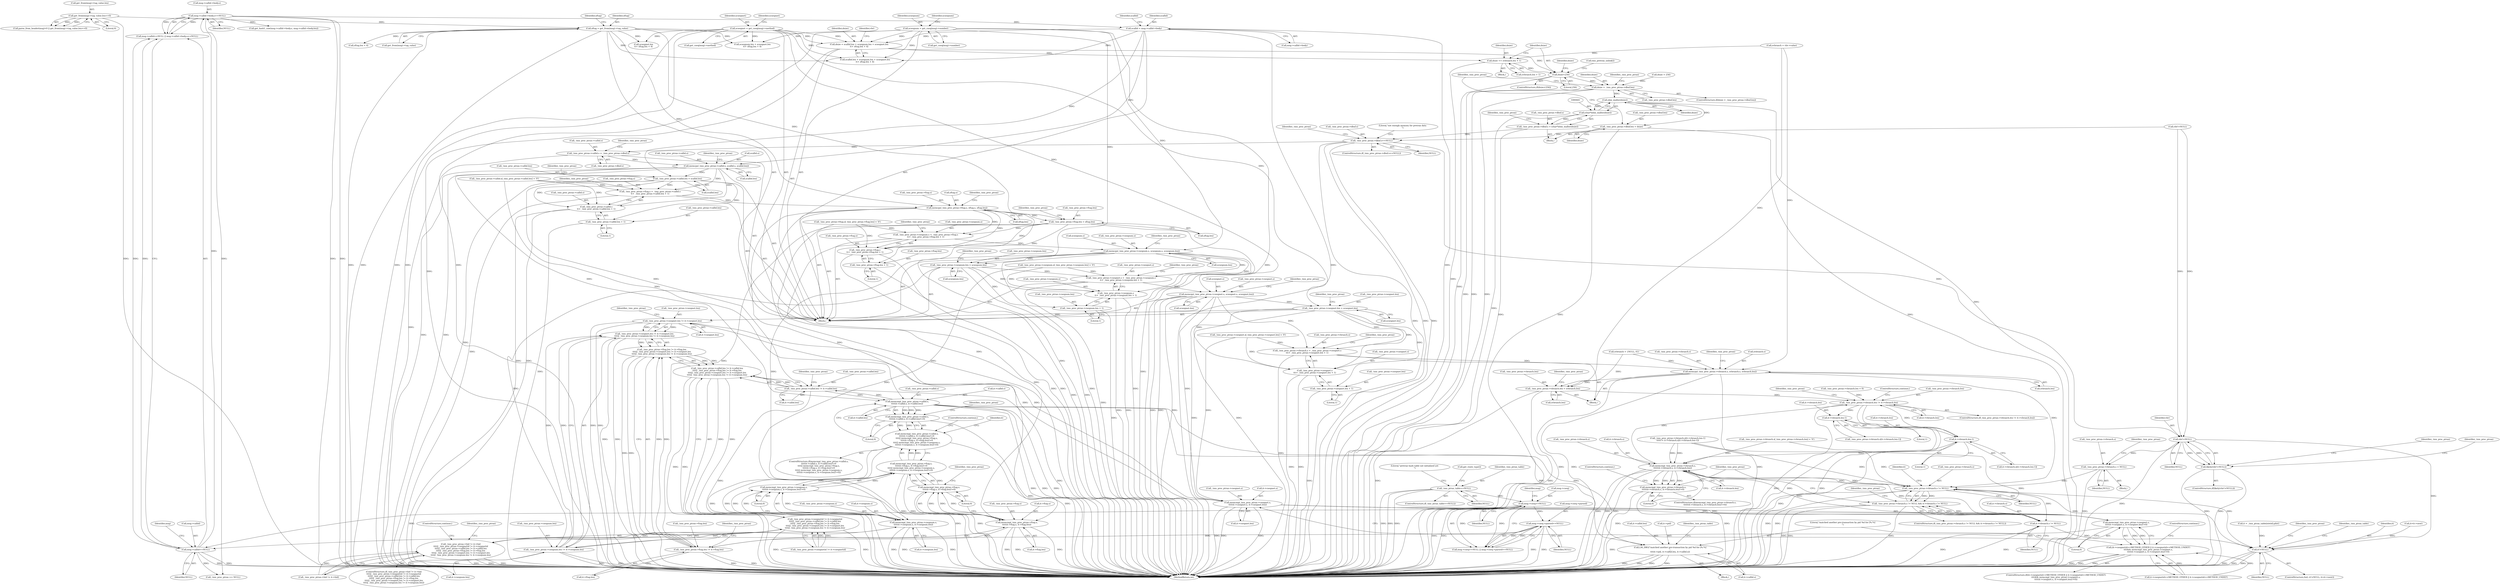 digraph "0_kamailio_e1d8008a09d9390ebaf698abe8909e10dfec4097@integer" {
"1000365" [label="(Call,dsize = scallid.len + scseqnum.len + scseqmet.len\n\t\t+ sftag.len + 4)"];
"1000271" [label="(Call,scallid = msg->callid->body)"];
"1000249" [label="(Call,msg->callid->body.s==NULL)"];
"1000244" [label="(Call,msg->callid==NULL)"];
"1000172" [label="(Call,msg->cseq==NULL)"];
"1000118" [label="(Call,_tmx_ptran_table==NULL)"];
"1000177" [label="(Call,msg->cseq->parsed==NULL)"];
"1000290" [label="(Call,scseqnum = get_cseq(msg)->number)"];
"1000281" [label="(Call,scseqmet = get_cseq(msg)->method)"];
"1000299" [label="(Call,sftag = get_from(msg)->tag_value)"];
"1000228" [label="(Call,get_from(msg)->tag_value.len==0)"];
"1000398" [label="(Call,dsize += svbranch.len + 1)"];
"1000406" [label="(Call,dsize<256)"];
"1000414" [label="(Call,dsize > _tmx_proc_ptran->dbuf.len)"];
"1000442" [label="(Call,shm_malloc(dsize))"];
"1000440" [label="(Call,(char*)shm_malloc(dsize))"];
"1000434" [label="(Call,_tmx_proc_ptran->dbuf.s = (char*)shm_malloc(dsize))"];
"1000445" [label="(Call,_tmx_proc_ptran->dbuf.s==NULL)"];
"1000478" [label="(Call,_tmx_proc_ptran->callid.s = _tmx_proc_ptran->dbuf.s)"];
"1000489" [label="(Call,memcpy(_tmx_proc_ptran->callid.s, scallid.s, scallid.len))"];
"1000501" [label="(Call,_tmx_proc_ptran->callid.len = scallid.len)"];
"1000523" [label="(Call,_tmx_proc_ptran->ftag.s = _tmx_proc_ptran->callid.s\n\t\t+ _tmx_proc_ptran->callid.len + 1)"];
"1000542" [label="(Call,memcpy(_tmx_proc_ptran->ftag.s, sftag.s, sftag.len))"];
"1000554" [label="(Call,_tmx_proc_ptran->ftag.len = sftag.len)"];
"1000576" [label="(Call,_tmx_proc_ptran->cseqnum.s = _tmx_proc_ptran->ftag.s\n\t\t+ _tmx_proc_ptran->ftag.len + 1)"];
"1000595" [label="(Call,memcpy(_tmx_proc_ptran->cseqnum.s, scseqnum.s, scseqnum.len))"];
"1000607" [label="(Call,_tmx_proc_ptran->cseqnum.len = scseqnum.len)"];
"1000629" [label="(Call,_tmx_proc_ptran->cseqmet.s = _tmx_proc_ptran->cseqnum.s\n\t\t+ _tmx_proc_ptran->cseqnum.len + 1)"];
"1000648" [label="(Call,memcpy(_tmx_proc_ptran->cseqmet.s, scseqmet.s, scseqmet.len))"];
"1000660" [label="(Call,_tmx_proc_ptran->cseqmet.len = scseqmet.len)"];
"1000688" [label="(Call,_tmx_proc_ptran->vbranch.s = _tmx_proc_ptran->cseqmet.s\n\t\t\t+ _tmx_proc_ptran->cseqmet.len + 1)"];
"1000707" [label="(Call,memcpy(_tmx_proc_ptran->vbranch.s, svbranch.s, svbranch.len))"];
"1000719" [label="(Call,_tmx_proc_ptran->vbranch.len = svbranch.len)"];
"1000866" [label="(Call,_tmx_proc_ptran->vbranch.len != it->vbranch.len)"];
"1000886" [label="(Call,it->vbranch.len-1)"];
"1000899" [label="(Call,it->vbranch.len-1)"];
"1000909" [label="(Call,memcmp(_tmx_proc_ptran->vbranch.s,\n\t\t\t\t\t\tit->vbranch.s, it->vbranch.len))"];
"1000850" [label="(Call,_tmx_proc_ptran->vbranch.s != NULL)"];
"1000774" [label="(Call,it!=NULL)"];
"1000849" [label="(Call,_tmx_proc_ptran->vbranch.s != NULL && it->vbranch.s != NULL)"];
"1000857" [label="(Call,it->vbranch.s != NULL)"];
"1000908" [label="(Call,memcmp(_tmx_proc_ptran->vbranch.s,\n\t\t\t\t\t\tit->vbranch.s, it->vbranch.len)!=0)"];
"1000694" [label="(Call,_tmx_proc_ptran->cseqmet.s\n\t\t\t+ _tmx_proc_ptran->cseqmet.len + 1)"];
"1000700" [label="(Call,_tmx_proc_ptran->cseqmet.len + 1)"];
"1000825" [label="(Call,_tmx_proc_ptran->cseqmet.len != it->cseqmet.len)"];
"1000824" [label="(Call,_tmx_proc_ptran->cseqmet.len != it->cseqmet.len\n\t\t\t\t|| _tmx_proc_ptran->cseqnum.len != it->cseqnum.len)"];
"1000812" [label="(Call,_tmx_proc_ptran->ftag.len != it->ftag.len\n\t\t\t\t|| _tmx_proc_ptran->cseqmet.len != it->cseqmet.len\n\t\t\t\t|| _tmx_proc_ptran->cseqnum.len != it->cseqnum.len)"];
"1000800" [label="(Call,_tmx_proc_ptran->callid.len != it->callid.len\n\t\t\t\t|| _tmx_proc_ptran->ftag.len != it->ftag.len\n\t\t\t\t|| _tmx_proc_ptran->cseqmet.len != it->cseqmet.len\n\t\t\t\t|| _tmx_proc_ptran->cseqnum.len != it->cseqnum.len)"];
"1000792" [label="(Call,_tmx_proc_ptran->cseqmetid != it->cseqmetid\n\t\t\t\t|| _tmx_proc_ptran->callid.len != it->callid.len\n\t\t\t\t|| _tmx_proc_ptran->ftag.len != it->ftag.len\n\t\t\t\t|| _tmx_proc_ptran->cseqmet.len != it->cseqmet.len\n\t\t\t\t|| _tmx_proc_ptran->cseqnum.len != it->cseqnum.len)"];
"1000784" [label="(Call,_tmx_proc_ptran->hid != it->hid\n\t\t\t\t|| _tmx_proc_ptran->cseqmetid != it->cseqmetid\n\t\t\t\t|| _tmx_proc_ptran->callid.len != it->callid.len\n\t\t\t\t|| _tmx_proc_ptran->ftag.len != it->ftag.len\n\t\t\t\t|| _tmx_proc_ptran->cseqmet.len != it->cseqmet.len\n\t\t\t\t|| _tmx_proc_ptran->cseqnum.len != it->cseqnum.len)"];
"1000999" [label="(Call,memcmp(_tmx_proc_ptran->cseqmet.s,\n\t\t\t\t\tit->cseqmet.s, it->cseqmet.len))"];
"1000998" [label="(Call,memcmp(_tmx_proc_ptran->cseqmet.s,\n\t\t\t\t\tit->cseqmet.s, it->cseqmet.len)!=0)"];
"1000986" [label="(Call,(it->cseqmetid==METHOD_OTHER || it->cseqmetid==METHOD_UNDEF)\n\t\t\t\t&& memcmp(_tmx_proc_ptran->cseqmet.s,\n\t\t\t\t\tit->cseqmet.s, it->cseqmet.len)!=0)"];
"1000635" [label="(Call,_tmx_proc_ptran->cseqnum.s\n\t\t+ _tmx_proc_ptran->cseqnum.len + 1)"];
"1000641" [label="(Call,_tmx_proc_ptran->cseqnum.len + 1)"];
"1000836" [label="(Call,_tmx_proc_ptran->cseqnum.len != it->cseqnum.len)"];
"1000967" [label="(Call,memcmp(_tmx_proc_ptran->cseqnum.s,\n\t\t\t\t\tit->cseqnum.s, it->cseqnum.len))"];
"1000966" [label="(Call,memcmp(_tmx_proc_ptran->cseqnum.s,\n\t\t\t\t\tit->cseqnum.s, it->cseqnum.len)!=0)"];
"1000947" [label="(Call,memcmp(_tmx_proc_ptran->ftag.s,\n\t\t\t\t\tit->ftag.s, it->ftag.len)!=0\n\t\t\t\t|| memcmp(_tmx_proc_ptran->cseqnum.s,\n\t\t\t\t\tit->cseqnum.s, it->cseqnum.len)!=0)"];
"1000928" [label="(Call,memcmp(_tmx_proc_ptran->callid.s,\n\t\t\t\t\tit->callid.s, it->callid.len)!=0\n\t\t\t\t|| memcmp(_tmx_proc_ptran->ftag.s,\n\t\t\t\t\tit->ftag.s, it->ftag.len)!=0\n\t\t\t\t|| memcmp(_tmx_proc_ptran->cseqnum.s,\n\t\t\t\t\tit->cseqnum.s, it->cseqnum.len)!=0)"];
"1000582" [label="(Call,_tmx_proc_ptran->ftag.s\n\t\t+ _tmx_proc_ptran->ftag.len + 1)"];
"1000588" [label="(Call,_tmx_proc_ptran->ftag.len + 1)"];
"1000813" [label="(Call,_tmx_proc_ptran->ftag.len != it->ftag.len)"];
"1000949" [label="(Call,memcmp(_tmx_proc_ptran->ftag.s,\n\t\t\t\t\tit->ftag.s, it->ftag.len))"];
"1000948" [label="(Call,memcmp(_tmx_proc_ptran->ftag.s,\n\t\t\t\t\tit->ftag.s, it->ftag.len)!=0)"];
"1000529" [label="(Call,_tmx_proc_ptran->callid.s\n\t\t+ _tmx_proc_ptran->callid.len + 1)"];
"1000535" [label="(Call,_tmx_proc_ptran->callid.len + 1)"];
"1000801" [label="(Call,_tmx_proc_ptran->callid.len != it->callid.len)"];
"1000930" [label="(Call,memcmp(_tmx_proc_ptran->callid.s,\n\t\t\t\t\tit->callid.s, it->callid.len))"];
"1000929" [label="(Call,memcmp(_tmx_proc_ptran->callid.s,\n\t\t\t\t\tit->callid.s, it->callid.len)!=0)"];
"1001017" [label="(Call,LM_DBG(\"matched another pre-transaction by pid %d for [%.*s]\n\",\n\t\t\t\tit->pid, it->callid.len, it->callid.s))"];
"1000684" [label="(Call,vbr!=NULL)"];
"1000683" [label="(Call,likely(vbr!=NULL))"];
"1000743" [label="(Call,_tmx_proc_ptran->vbranch.s = NULL)"];
"1000458" [label="(Call,_tmx_proc_ptran->dbuf.len = dsize)"];
"1000443" [label="(Identifier,dsize)"];
"1001022" [label="(Call,it->callid.len)"];
"1000941" [label="(Call,it->callid.len)"];
"1000812" [label="(Call,_tmx_proc_ptran->ftag.len != it->ftag.len\n\t\t\t\t|| _tmx_proc_ptran->cseqmet.len != it->cseqmet.len\n\t\t\t\t|| _tmx_proc_ptran->cseqnum.len != it->cseqnum.len)"];
"1000744" [label="(Call,_tmx_proc_ptran->vbranch.s)"];
"1000880" [label="(Call,_tmx_proc_ptran->vbranch.s[it->vbranch.len-1])"];
"1001019" [label="(Call,it->pid)"];
"1000947" [label="(Call,memcmp(_tmx_proc_ptran->ftag.s,\n\t\t\t\t\tit->ftag.s, it->ftag.len)!=0\n\t\t\t\t|| memcmp(_tmx_proc_ptran->cseqnum.s,\n\t\t\t\t\tit->cseqnum.s, it->cseqnum.len)!=0)"];
"1000489" [label="(Call,memcpy(_tmx_proc_ptran->callid.s, scallid.s, scallid.len))"];
"1000123" [label="(Literal,\"pretran hash table not initialized yet\n\")"];
"1000636" [label="(Call,_tmx_proc_ptran->cseqnum.s)"];
"1000280" [label="(Identifier,scallid)"];
"1001050" [label="(MethodReturn,int)"];
"1000807" [label="(Call,it->callid.len)"];
"1000273" [label="(Call,msg->callid->body)"];
"1000577" [label="(Call,_tmx_proc_ptran->cseqnum.s)"];
"1000657" [label="(Call,scseqmet.len)"];
"1000909" [label="(Call,memcmp(_tmx_proc_ptran->vbranch.s,\n\t\t\t\t\t\tit->vbranch.s, it->vbranch.len))"];
"1000310" [label="(Call,get_hash1_raw(msg->callid->body.s, msg->callid->body.len))"];
"1000742" [label="(Block,)"];
"1000253" [label="(Identifier,msg)"];
"1000601" [label="(Call,scseqnum.s)"];
"1000849" [label="(Call,_tmx_proc_ptran->vbranch.s != NULL && it->vbranch.s != NULL)"];
"1000616" [label="(Call,_tmx_proc_ptran->cseqnum.s[_tmx_proc_ptran->cseqnum.len] = '\0')"];
"1000946" [label="(Literal,0)"];
"1000235" [label="(Literal,0)"];
"1000245" [label="(Call,msg->callid)"];
"1000490" [label="(Call,_tmx_proc_ptran->callid.s)"];
"1000582" [label="(Call,_tmx_proc_ptran->ftag.s\n\t\t+ _tmx_proc_ptran->ftag.len + 1)"];
"1000872" [label="(Call,it->vbranch.len)"];
"1000375" [label="(Call,scseqmet.len\n\t\t+ sftag.len + 4)"];
"1000867" [label="(Call,_tmx_proc_ptran->vbranch.len)"];
"1000708" [label="(Call,_tmx_proc_ptran->vbranch.s)"];
"1000773" [label="(ControlStructure,for(; it!=NULL; it=it->next))"];
"1000647" [label="(Literal,1)"];
"1000785" [label="(Call,_tmx_proc_ptran->hid != it->hid)"];
"1000793" [label="(Call,_tmx_proc_ptran->cseqmetid != it->cseqmetid)"];
"1000985" [label="(ControlStructure,if((it->cseqmetid==METHOD_OTHER || it->cseqmetid==METHOD_UNDEF)\n\t\t\t\t&& memcmp(_tmx_proc_ptran->cseqmet.s,\n\t\t\t\t\tit->cseqmet.s, it->cseqmet.len)!=0))"];
"1000434" [label="(Call,_tmx_proc_ptran->dbuf.s = (char*)shm_malloc(dsize))"];
"1000244" [label="(Call,msg->callid==NULL)"];
"1000687" [label="(Block,)"];
"1000180" [label="(Identifier,msg)"];
"1000307" [label="(Identifier,sftag)"];
"1000654" [label="(Call,scseqmet.s)"];
"1000407" [label="(Identifier,dsize)"];
"1000999" [label="(Call,memcmp(_tmx_proc_ptran->cseqmet.s,\n\t\t\t\t\tit->cseqmet.s, it->cseqmet.len))"];
"1000998" [label="(Call,memcmp(_tmx_proc_ptran->cseqmet.s,\n\t\t\t\t\tit->cseqmet.s, it->cseqmet.len)!=0)"];
"1000816" [label="(Identifier,_tmx_proc_ptran)"];
"1000701" [label="(Call,_tmx_proc_ptran->cseqmet.len)"];
"1000435" [label="(Call,_tmx_proc_ptran->dbuf.s)"];
"1000743" [label="(Call,_tmx_proc_ptran->vbranch.s = NULL)"];
"1000390" [label="(Call,svbranch = vbr->value)"];
"1000883" [label="(Identifier,_tmx_proc_ptran)"];
"1000291" [label="(Identifier,scseqnum)"];
"1000504" [label="(Identifier,_tmx_proc_ptran)"];
"1000966" [label="(Call,memcmp(_tmx_proc_ptran->cseqnum.s,\n\t\t\t\t\tit->cseqnum.s, it->cseqnum.len)!=0)"];
"1000545" [label="(Identifier,_tmx_proc_ptran)"];
"1000171" [label="(Call,msg->cseq==NULL || msg->cseq->parsed==NULL)"];
"1000172" [label="(Call,msg->cseq==NULL)"];
"1000366" [label="(Identifier,dsize)"];
"1000673" [label="(Identifier,_tmx_proc_ptran)"];
"1000415" [label="(Identifier,dsize)"];
"1000722" [label="(Identifier,_tmx_proc_ptran)"];
"1000576" [label="(Call,_tmx_proc_ptran->cseqnum.s = _tmx_proc_ptran->ftag.s\n\t\t+ _tmx_proc_ptran->ftag.len + 1)"];
"1000869" [label="(Identifier,_tmx_proc_ptran)"];
"1001016" [label="(ControlStructure,continue;)"];
"1000949" [label="(Call,memcmp(_tmx_proc_ptran->ftag.s,\n\t\t\t\t\tit->ftag.s, it->ftag.len))"];
"1000685" [label="(Identifier,vbr)"];
"1000750" [label="(Call,_tmx_proc_ptran->vbranch.len = 0)"];
"1000837" [label="(Call,_tmx_proc_ptran->cseqnum.len)"];
"1000440" [label="(Call,(char*)shm_malloc(dsize))"];
"1000802" [label="(Call,_tmx_proc_ptran->callid.len)"];
"1000936" [label="(Call,it->callid.s)"];
"1000118" [label="(Call,_tmx_ptran_table==NULL)"];
"1000223" [label="(Call,parse_from_header(msg)<0 || get_from(msg)->tag_value.len==0)"];
"1000800" [label="(Call,_tmx_proc_ptran->callid.len != it->callid.len\n\t\t\t\t|| _tmx_proc_ptran->ftag.len != it->ftag.len\n\t\t\t\t|| _tmx_proc_ptran->cseqmet.len != it->cseqmet.len\n\t\t\t\t|| _tmx_proc_ptran->cseqnum.len != it->cseqnum.len)"];
"1000281" [label="(Call,scseqmet = get_cseq(msg)->method)"];
"1000178" [label="(Call,msg->cseq->parsed)"];
"1000819" [label="(Call,it->ftag.len)"];
"1000271" [label="(Call,scallid = msg->callid->body)"];
"1000968" [label="(Call,_tmx_proc_ptran->cseqnum.s)"];
"1000598" [label="(Identifier,_tmx_proc_ptran)"];
"1000272" [label="(Identifier,scallid)"];
"1000371" [label="(Call,scseqnum.len + scseqmet.len\n\t\t+ sftag.len + 4)"];
"1000229" [label="(Call,get_from(msg)->tag_value.len)"];
"1000114" [label="(Call,svbranch = {NULL, 0})"];
"1000824" [label="(Call,_tmx_proc_ptran->cseqmet.len != it->cseqmet.len\n\t\t\t\t|| _tmx_proc_ptran->cseqnum.len != it->cseqnum.len)"];
"1000120" [label="(Identifier,NULL)"];
"1000458" [label="(Call,_tmx_proc_ptran->dbuf.len = dsize)"];
"1000117" [label="(ControlStructure,if(_tmx_ptran_table==NULL))"];
"1000774" [label="(Call,it!=NULL)"];
"1000682" [label="(ControlStructure,if(likely(vbr!=NULL)))"];
"1000386" [label="(Call,vbr!=NULL)"];
"1000857" [label="(Call,it->vbranch.s != NULL)"];
"1000925" [label="(Literal,0)"];
"1000814" [label="(Call,_tmx_proc_ptran->ftag.len)"];
"1000732" [label="(Identifier,_tmx_proc_ptran)"];
"1000501" [label="(Call,_tmx_proc_ptran->callid.len = scallid.len)"];
"1000563" [label="(Call,_tmx_proc_ptran->ftag.s[_tmx_proc_ptran->ftag.len] = '\0')"];
"1000510" [label="(Call,_tmx_proc_ptran->callid.s[_tmx_proc_ptran->callid.len] = '\0')"];
"1000960" [label="(Call,it->ftag.len)"];
"1000984" [label="(ControlStructure,continue;)"];
"1000300" [label="(Identifier,sftag)"];
"1000445" [label="(Call,_tmx_proc_ptran->dbuf.s==NULL)"];
"1000669" [label="(Call,_tmx_proc_ptran->cseqmet.s[_tmx_proc_ptran->cseqmet.len] = '\0')"];
"1000530" [label="(Call,_tmx_proc_ptran->callid.s)"];
"1000613" [label="(Call,scseqnum.len)"];
"1000642" [label="(Call,_tmx_proc_ptran->cseqnum.len)"];
"1000764" [label="(Call,it = _tmx_ptran_table[slotid].plist)"];
"1000920" [label="(Call,it->vbranch.len)"];
"1000543" [label="(Call,_tmx_proc_ptran->ftag.s)"];
"1000983" [label="(Literal,0)"];
"1000408" [label="(Literal,256)"];
"1000248" [label="(Identifier,NULL)"];
"1000228" [label="(Call,get_from(msg)->tag_value.len==0)"];
"1000421" [label="(Block,)"];
"1000524" [label="(Call,_tmx_proc_ptran->ftag.s)"];
"1000451" [label="(Identifier,NULL)"];
"1000826" [label="(Call,_tmx_proc_ptran->cseqmet.len)"];
"1000792" [label="(Call,_tmx_proc_ptran->cseqmetid != it->cseqmetid\n\t\t\t\t|| _tmx_proc_ptran->callid.len != it->callid.len\n\t\t\t\t|| _tmx_proc_ptran->ftag.len != it->ftag.len\n\t\t\t\t|| _tmx_proc_ptran->cseqmet.len != it->cseqmet.len\n\t\t\t\t|| _tmx_proc_ptran->cseqnum.len != it->cseqnum.len)"];
"1000459" [label="(Call,_tmx_proc_ptran->dbuf.len)"];
"1000467" [label="(Identifier,_tmx_proc_ptran)"];
"1000410" [label="(Identifier,dsize)"];
"1000298" [label="(Identifier,scseqnum)"];
"1000695" [label="(Call,_tmx_proc_ptran->cseqmet.s)"];
"1000749" [label="(Identifier,NULL)"];
"1000694" [label="(Call,_tmx_proc_ptran->cseqmet.s\n\t\t\t+ _tmx_proc_ptran->cseqmet.len + 1)"];
"1000907" [label="(ControlStructure,if(memcmp(_tmx_proc_ptran->vbranch.s,\n\t\t\t\t\t\tit->vbranch.s, it->vbranch.len)!=0))"];
"1000927" [label="(ControlStructure,if(memcmp(_tmx_proc_ptran->callid.s,\n\t\t\t\t\tit->callid.s, it->callid.len)!=0\n\t\t\t\t|| memcmp(_tmx_proc_ptran->ftag.s,\n\t\t\t\t\tit->ftag.s, it->ftag.len)!=0\n\t\t\t\t|| memcmp(_tmx_proc_ptran->cseqnum.s,\n\t\t\t\t\tit->cseqnum.s, it->cseqnum.len)!=0))"];
"1000548" [label="(Call,sftag.s)"];
"1000831" [label="(Call,it->cseqmet.len)"];
"1001036" [label="(Identifier,_tmx_ptran_table)"];
"1000933" [label="(Identifier,_tmx_proc_ptran)"];
"1000177" [label="(Call,msg->cseq->parsed==NULL)"];
"1001018" [label="(Literal,\"matched another pre-transaction by pid %d for [%.*s]\n\")"];
"1000847" [label="(ControlStructure,continue;)"];
"1000334" [label="(Call,_tmx_proc_ptran == NULL)"];
"1000176" [label="(Identifier,NULL)"];
"1000728" [label="(Call,_tmx_proc_ptran->vbranch.s[_tmx_proc_ptran->vbranch.len] = '\0')"];
"1000661" [label="(Call,_tmx_proc_ptran->cseqmet.len)"];
"1000926" [label="(ControlStructure,continue;)"];
"1000595" [label="(Call,memcpy(_tmx_proc_ptran->cseqnum.s, scseqnum.s, scseqnum.len))"];
"1000484" [label="(Call,_tmx_proc_ptran->dbuf.s)"];
"1000461" [label="(Identifier,_tmx_proc_ptran)"];
"1000863" [label="(Identifier,NULL)"];
"1000129" [label="(Call,get_route_type())"];
"1001000" [label="(Call,_tmx_proc_ptran->cseqmet.s)"];
"1000387" [label="(Identifier,vbr)"];
"1000442" [label="(Call,shm_malloc(dsize))"];
"1000416" [label="(Call,_tmx_proc_ptran->dbuf.len)"];
"1000858" [label="(Call,it->vbranch.s)"];
"1000412" [label="(Call,tmx_pretran_unlink())"];
"1000877" [label="(ControlStructure,continue;)"];
"1000425" [label="(Identifier,_tmx_proc_ptran)"];
"1000801" [label="(Call,_tmx_proc_ptran->callid.len != it->callid.len)"];
"1000787" [label="(Identifier,_tmx_proc_ptran)"];
"1000119" [label="(Identifier,_tmx_ptran_table)"];
"1000866" [label="(Call,_tmx_proc_ptran->vbranch.len != it->vbranch.len)"];
"1000825" [label="(Call,_tmx_proc_ptran->cseqmet.len != it->cseqmet.len)"];
"1001045" [label="(Identifier,_tmx_ptran_table)"];
"1000479" [label="(Call,_tmx_proc_ptran->callid.s)"];
"1000502" [label="(Call,_tmx_proc_ptran->callid.len)"];
"1000948" [label="(Call,memcmp(_tmx_proc_ptran->ftag.s,\n\t\t\t\t\tit->ftag.s, it->ftag.len)!=0)"];
"1000725" [label="(Call,svbranch.len)"];
"1001017" [label="(Call,LM_DBG(\"matched another pre-transaction by pid %d for [%.*s]\n\",\n\t\t\t\tit->pid, it->callid.len, it->callid.s))"];
"1000389" [label="(Block,)"];
"1000560" [label="(Call,sftag.len)"];
"1000688" [label="(Call,_tmx_proc_ptran->vbranch.s = _tmx_proc_ptran->cseqmet.s\n\t\t\t+ _tmx_proc_ptran->cseqmet.len + 1)"];
"1000928" [label="(Call,memcmp(_tmx_proc_ptran->callid.s,\n\t\t\t\t\tit->callid.s, it->callid.len)!=0\n\t\t\t\t|| memcmp(_tmx_proc_ptran->ftag.s,\n\t\t\t\t\tit->ftag.s, it->ftag.len)!=0\n\t\t\t\t|| memcmp(_tmx_proc_ptran->cseqnum.s,\n\t\t\t\t\tit->cseqnum.s, it->cseqnum.len)!=0)"];
"1000379" [label="(Call,sftag.len + 4)"];
"1000290" [label="(Call,scseqnum = get_cseq(msg)->number)"];
"1000583" [label="(Call,_tmx_proc_ptran->ftag.s)"];
"1000514" [label="(Identifier,_tmx_proc_ptran)"];
"1000405" [label="(ControlStructure,if(dsize<256))"];
"1000541" [label="(Literal,1)"];
"1000683" [label="(Call,likely(vbr!=NULL))"];
"1000691" [label="(Identifier,_tmx_proc_ptran)"];
"1000666" [label="(Call,scseqmet.len)"];
"1000498" [label="(Call,scallid.len)"];
"1000905" [label="(Literal,1)"];
"1000444" [label="(ControlStructure,if(_tmx_proc_ptran->dbuf.s==NULL))"];
"1000713" [label="(Call,svbranch.s)"];
"1000719" [label="(Call,_tmx_proc_ptran->vbranch.len = svbranch.len)"];
"1000973" [label="(Call,it->cseqnum.s)"];
"1000860" [label="(Identifier,it)"];
"1000720" [label="(Call,_tmx_proc_ptran->vbranch.len)"];
"1000886" [label="(Call,it->vbranch.len-1)"];
"1000856" [label="(Identifier,NULL)"];
"1000879" [label="(Call,_tmx_proc_ptran->vbranch.s[it->vbranch.len-1]\n\t\t\t\t\t!= it->vbranch.s[it->vbranch.len-1])"];
"1000689" [label="(Call,_tmx_proc_ptran->vbranch.s)"];
"1000950" [label="(Call,_tmx_proc_ptran->ftag.s)"];
"1000104" [label="(Block,)"];
"1000257" [label="(Identifier,NULL)"];
"1000607" [label="(Call,_tmx_proc_ptran->cseqnum.len = scseqnum.len)"];
"1000409" [label="(Call,dsize = 256)"];
"1000557" [label="(Identifier,_tmx_proc_ptran)"];
"1000892" [label="(Literal,1)"];
"1000839" [label="(Identifier,_tmx_proc_ptran)"];
"1000648" [label="(Call,memcpy(_tmx_proc_ptran->cseqmet.s, scseqmet.s, scseqmet.len))"];
"1000649" [label="(Call,_tmx_proc_ptran->cseqmet.s)"];
"1000399" [label="(Identifier,dsize)"];
"1000716" [label="(Call,svbranch.len)"];
"1000630" [label="(Call,_tmx_proc_ptran->cseqmet.s)"];
"1001015" [label="(Literal,0)"];
"1000990" [label="(Identifier,it)"];
"1000173" [label="(Call,msg->cseq)"];
"1000446" [label="(Call,_tmx_proc_ptran->dbuf.s)"];
"1000283" [label="(Call,get_cseq(msg)->method)"];
"1000910" [label="(Call,_tmx_proc_ptran->vbranch.s)"];
"1000987" [label="(Call,it->cseqmetid==METHOD_OTHER || it->cseqmetid==METHOD_UNDEF)"];
"1000301" [label="(Call,get_from(msg)->tag_value)"];
"1000635" [label="(Call,_tmx_proc_ptran->cseqnum.s\n\t\t+ _tmx_proc_ptran->cseqnum.len + 1)"];
"1000183" [label="(Identifier,NULL)"];
"1000706" [label="(Literal,1)"];
"1000365" [label="(Call,dsize = scallid.len + scseqnum.len + scseqmet.len\n\t\t+ sftag.len + 4)"];
"1000406" [label="(Call,dsize<256)"];
"1000620" [label="(Identifier,_tmx_proc_ptran)"];
"1000775" [label="(Identifier,it)"];
"1000986" [label="(Call,(it->cseqmetid==METHOD_OTHER || it->cseqmetid==METHOD_UNDEF)\n\t\t\t\t&& memcmp(_tmx_proc_ptran->cseqmet.s,\n\t\t\t\t\tit->cseqmet.s, it->cseqmet.len)!=0)"];
"1001005" [label="(Call,it->cseqmet.s)"];
"1000850" [label="(Call,_tmx_proc_ptran->vbranch.s != NULL)"];
"1000915" [label="(Call,it->vbranch.s)"];
"1000529" [label="(Call,_tmx_proc_ptran->callid.s\n\t\t+ _tmx_proc_ptran->callid.len + 1)"];
"1000400" [label="(Call,svbranch.len + 1)"];
"1000783" [label="(ControlStructure,if(_tmx_proc_ptran->hid != it->hid\n\t\t\t\t|| _tmx_proc_ptran->cseqmetid != it->cseqmetid\n\t\t\t\t|| _tmx_proc_ptran->callid.len != it->callid.len\n\t\t\t\t|| _tmx_proc_ptran->ftag.len != it->ftag.len\n\t\t\t\t|| _tmx_proc_ptran->cseqmet.len != it->cseqmet.len\n\t\t\t\t|| _tmx_proc_ptran->cseqnum.len != it->cseqnum.len))"];
"1000414" [label="(Call,dsize > _tmx_proc_ptran->dbuf.len)"];
"1000492" [label="(Identifier,_tmx_proc_ptran)"];
"1000249" [label="(Call,msg->callid->body.s==NULL)"];
"1000464" [label="(Identifier,dsize)"];
"1000893" [label="(Call,it->vbranch.s[it->vbranch.len-1])"];
"1000542" [label="(Call,memcpy(_tmx_proc_ptran->ftag.s, sftag.s, sftag.len))"];
"1000523" [label="(Call,_tmx_proc_ptran->ftag.s = _tmx_proc_ptran->callid.s\n\t\t+ _tmx_proc_ptran->callid.len + 1)"];
"1000594" [label="(Literal,1)"];
"1000777" [label="(Call,it=it->next)"];
"1000535" [label="(Call,_tmx_proc_ptran->callid.len + 1)"];
"1000782" [label="(Block,)"];
"1000299" [label="(Call,sftag = get_from(msg)->tag_value)"];
"1000282" [label="(Identifier,scseqmet)"];
"1000413" [label="(ControlStructure,if(dsize > _tmx_proc_ptran->dbuf.len))"];
"1000908" [label="(Call,memcmp(_tmx_proc_ptran->vbranch.s,\n\t\t\t\t\t\tit->vbranch.s, it->vbranch.len)!=0)"];
"1000495" [label="(Call,scallid.s)"];
"1000842" [label="(Call,it->cseqnum.len)"];
"1000865" [label="(ControlStructure,if(_tmx_proc_ptran->vbranch.len != it->vbranch.len))"];
"1000952" [label="(Identifier,_tmx_proc_ptran)"];
"1000663" [label="(Identifier,_tmx_proc_ptran)"];
"1000651" [label="(Identifier,_tmx_proc_ptran)"];
"1000629" [label="(Call,_tmx_proc_ptran->cseqmet.s = _tmx_proc_ptran->cseqnum.s\n\t\t+ _tmx_proc_ptran->cseqnum.len + 1)"];
"1000955" [label="(Call,it->ftag.s)"];
"1000978" [label="(Call,it->cseqnum.len)"];
"1000813" [label="(Call,_tmx_proc_ptran->ftag.len != it->ftag.len)"];
"1000608" [label="(Call,_tmx_proc_ptran->cseqnum.len)"];
"1000454" [label="(Literal,\"not enough memory for pretran data\n\")"];
"1000551" [label="(Call,sftag.len)"];
"1000641" [label="(Call,_tmx_proc_ptran->cseqnum.len + 1)"];
"1000828" [label="(Identifier,_tmx_proc_ptran)"];
"1000965" [label="(Literal,0)"];
"1000536" [label="(Call,_tmx_proc_ptran->callid.len)"];
"1000887" [label="(Call,it->vbranch.len)"];
"1001027" [label="(Call,it->callid.s)"];
"1000367" [label="(Call,scallid.len + scseqnum.len + scseqmet.len\n\t\t+ sftag.len + 4)"];
"1000930" [label="(Call,memcmp(_tmx_proc_ptran->callid.s,\n\t\t\t\t\tit->callid.s, it->callid.len))"];
"1000596" [label="(Call,_tmx_proc_ptran->cseqnum.s)"];
"1000851" [label="(Call,_tmx_proc_ptran->vbranch.s)"];
"1000289" [label="(Identifier,scseqmet)"];
"1000567" [label="(Identifier,_tmx_proc_ptran)"];
"1000589" [label="(Call,_tmx_proc_ptran->ftag.len)"];
"1000970" [label="(Identifier,_tmx_proc_ptran)"];
"1000243" [label="(Call,msg->callid==NULL || msg->callid->body.s==NULL)"];
"1000836" [label="(Call,_tmx_proc_ptran->cseqnum.len != it->cseqnum.len)"];
"1000853" [label="(Identifier,_tmx_proc_ptran)"];
"1000448" [label="(Identifier,_tmx_proc_ptran)"];
"1000700" [label="(Call,_tmx_proc_ptran->cseqmet.len + 1)"];
"1000784" [label="(Call,_tmx_proc_ptran->hid != it->hid\n\t\t\t\t|| _tmx_proc_ptran->cseqmetid != it->cseqmetid\n\t\t\t\t|| _tmx_proc_ptran->callid.len != it->callid.len\n\t\t\t\t|| _tmx_proc_ptran->ftag.len != it->ftag.len\n\t\t\t\t|| _tmx_proc_ptran->cseqmet.len != it->cseqmet.len\n\t\t\t\t|| _tmx_proc_ptran->cseqnum.len != it->cseqnum.len)"];
"1000588" [label="(Call,_tmx_proc_ptran->ftag.len + 1)"];
"1000967" [label="(Call,memcmp(_tmx_proc_ptran->cseqnum.s,\n\t\t\t\t\tit->cseqnum.s, it->cseqnum.len))"];
"1000776" [label="(Identifier,NULL)"];
"1000899" [label="(Call,it->vbranch.len-1)"];
"1000610" [label="(Identifier,_tmx_proc_ptran)"];
"1000707" [label="(Call,memcpy(_tmx_proc_ptran->vbranch.s, svbranch.s, svbranch.len))"];
"1001010" [label="(Call,it->cseqmet.len)"];
"1000746" [label="(Identifier,_tmx_proc_ptran)"];
"1000292" [label="(Call,get_cseq(msg)->number)"];
"1000710" [label="(Identifier,_tmx_proc_ptran)"];
"1000478" [label="(Call,_tmx_proc_ptran->callid.s = _tmx_proc_ptran->dbuf.s)"];
"1000931" [label="(Call,_tmx_proc_ptran->callid.s)"];
"1000507" [label="(Call,scallid.len)"];
"1000900" [label="(Call,it->vbranch.len)"];
"1000848" [label="(ControlStructure,if(_tmx_proc_ptran->vbranch.s != NULL && it->vbranch.s != NULL))"];
"1000686" [label="(Identifier,NULL)"];
"1000398" [label="(Call,dsize += svbranch.len + 1)"];
"1000250" [label="(Call,msg->callid->body.s)"];
"1000753" [label="(Identifier,_tmx_proc_ptran)"];
"1000604" [label="(Call,scseqnum.len)"];
"1000555" [label="(Call,_tmx_proc_ptran->ftag.len)"];
"1000929" [label="(Call,memcmp(_tmx_proc_ptran->callid.s,\n\t\t\t\t\tit->callid.s, it->callid.len)!=0)"];
"1000660" [label="(Call,_tmx_proc_ptran->cseqmet.len = scseqmet.len)"];
"1000684" [label="(Call,vbr!=NULL)"];
"1000554" [label="(Call,_tmx_proc_ptran->ftag.len = sftag.len)"];
"1000365" -> "1000104"  [label="AST: "];
"1000365" -> "1000367"  [label="CFG: "];
"1000366" -> "1000365"  [label="AST: "];
"1000367" -> "1000365"  [label="AST: "];
"1000387" -> "1000365"  [label="CFG: "];
"1000365" -> "1001050"  [label="DDG: "];
"1000271" -> "1000365"  [label="DDG: "];
"1000290" -> "1000365"  [label="DDG: "];
"1000281" -> "1000365"  [label="DDG: "];
"1000299" -> "1000365"  [label="DDG: "];
"1000365" -> "1000398"  [label="DDG: "];
"1000365" -> "1000406"  [label="DDG: "];
"1000271" -> "1000104"  [label="AST: "];
"1000271" -> "1000273"  [label="CFG: "];
"1000272" -> "1000271"  [label="AST: "];
"1000273" -> "1000271"  [label="AST: "];
"1000280" -> "1000271"  [label="CFG: "];
"1000271" -> "1001050"  [label="DDG: "];
"1000271" -> "1001050"  [label="DDG: "];
"1000249" -> "1000271"  [label="DDG: "];
"1000271" -> "1000367"  [label="DDG: "];
"1000271" -> "1000489"  [label="DDG: "];
"1000271" -> "1000501"  [label="DDG: "];
"1000249" -> "1000243"  [label="AST: "];
"1000249" -> "1000257"  [label="CFG: "];
"1000250" -> "1000249"  [label="AST: "];
"1000257" -> "1000249"  [label="AST: "];
"1000243" -> "1000249"  [label="CFG: "];
"1000249" -> "1001050"  [label="DDG: "];
"1000249" -> "1001050"  [label="DDG: "];
"1000249" -> "1000243"  [label="DDG: "];
"1000249" -> "1000243"  [label="DDG: "];
"1000244" -> "1000249"  [label="DDG: "];
"1000249" -> "1000310"  [label="DDG: "];
"1000249" -> "1000334"  [label="DDG: "];
"1000244" -> "1000243"  [label="AST: "];
"1000244" -> "1000248"  [label="CFG: "];
"1000245" -> "1000244"  [label="AST: "];
"1000248" -> "1000244"  [label="AST: "];
"1000253" -> "1000244"  [label="CFG: "];
"1000243" -> "1000244"  [label="CFG: "];
"1000244" -> "1001050"  [label="DDG: "];
"1000244" -> "1001050"  [label="DDG: "];
"1000244" -> "1000243"  [label="DDG: "];
"1000244" -> "1000243"  [label="DDG: "];
"1000172" -> "1000244"  [label="DDG: "];
"1000177" -> "1000244"  [label="DDG: "];
"1000244" -> "1000334"  [label="DDG: "];
"1000172" -> "1000171"  [label="AST: "];
"1000172" -> "1000176"  [label="CFG: "];
"1000173" -> "1000172"  [label="AST: "];
"1000176" -> "1000172"  [label="AST: "];
"1000180" -> "1000172"  [label="CFG: "];
"1000171" -> "1000172"  [label="CFG: "];
"1000172" -> "1001050"  [label="DDG: "];
"1000172" -> "1001050"  [label="DDG: "];
"1000172" -> "1000171"  [label="DDG: "];
"1000172" -> "1000171"  [label="DDG: "];
"1000118" -> "1000172"  [label="DDG: "];
"1000172" -> "1000177"  [label="DDG: "];
"1000118" -> "1000117"  [label="AST: "];
"1000118" -> "1000120"  [label="CFG: "];
"1000119" -> "1000118"  [label="AST: "];
"1000120" -> "1000118"  [label="AST: "];
"1000123" -> "1000118"  [label="CFG: "];
"1000129" -> "1000118"  [label="CFG: "];
"1000118" -> "1001050"  [label="DDG: "];
"1000118" -> "1001050"  [label="DDG: "];
"1000118" -> "1001050"  [label="DDG: "];
"1000177" -> "1000171"  [label="AST: "];
"1000177" -> "1000183"  [label="CFG: "];
"1000178" -> "1000177"  [label="AST: "];
"1000183" -> "1000177"  [label="AST: "];
"1000171" -> "1000177"  [label="CFG: "];
"1000177" -> "1001050"  [label="DDG: "];
"1000177" -> "1001050"  [label="DDG: "];
"1000177" -> "1000171"  [label="DDG: "];
"1000177" -> "1000171"  [label="DDG: "];
"1000290" -> "1000104"  [label="AST: "];
"1000290" -> "1000292"  [label="CFG: "];
"1000291" -> "1000290"  [label="AST: "];
"1000292" -> "1000290"  [label="AST: "];
"1000298" -> "1000290"  [label="CFG: "];
"1000290" -> "1001050"  [label="DDG: "];
"1000290" -> "1001050"  [label="DDG: "];
"1000290" -> "1000367"  [label="DDG: "];
"1000290" -> "1000371"  [label="DDG: "];
"1000290" -> "1000595"  [label="DDG: "];
"1000290" -> "1000607"  [label="DDG: "];
"1000281" -> "1000104"  [label="AST: "];
"1000281" -> "1000283"  [label="CFG: "];
"1000282" -> "1000281"  [label="AST: "];
"1000283" -> "1000281"  [label="AST: "];
"1000289" -> "1000281"  [label="CFG: "];
"1000281" -> "1001050"  [label="DDG: "];
"1000281" -> "1001050"  [label="DDG: "];
"1000281" -> "1000367"  [label="DDG: "];
"1000281" -> "1000371"  [label="DDG: "];
"1000281" -> "1000375"  [label="DDG: "];
"1000281" -> "1000648"  [label="DDG: "];
"1000281" -> "1000660"  [label="DDG: "];
"1000299" -> "1000104"  [label="AST: "];
"1000299" -> "1000301"  [label="CFG: "];
"1000300" -> "1000299"  [label="AST: "];
"1000301" -> "1000299"  [label="AST: "];
"1000307" -> "1000299"  [label="CFG: "];
"1000299" -> "1001050"  [label="DDG: "];
"1000299" -> "1001050"  [label="DDG: "];
"1000228" -> "1000299"  [label="DDG: "];
"1000299" -> "1000367"  [label="DDG: "];
"1000299" -> "1000371"  [label="DDG: "];
"1000299" -> "1000375"  [label="DDG: "];
"1000299" -> "1000379"  [label="DDG: "];
"1000299" -> "1000542"  [label="DDG: "];
"1000299" -> "1000554"  [label="DDG: "];
"1000228" -> "1000223"  [label="AST: "];
"1000228" -> "1000235"  [label="CFG: "];
"1000229" -> "1000228"  [label="AST: "];
"1000235" -> "1000228"  [label="AST: "];
"1000223" -> "1000228"  [label="CFG: "];
"1000228" -> "1001050"  [label="DDG: "];
"1000228" -> "1000223"  [label="DDG: "];
"1000228" -> "1000223"  [label="DDG: "];
"1000398" -> "1000389"  [label="AST: "];
"1000398" -> "1000400"  [label="CFG: "];
"1000399" -> "1000398"  [label="AST: "];
"1000400" -> "1000398"  [label="AST: "];
"1000407" -> "1000398"  [label="CFG: "];
"1000398" -> "1001050"  [label="DDG: "];
"1000390" -> "1000398"  [label="DDG: "];
"1000398" -> "1000406"  [label="DDG: "];
"1000406" -> "1000405"  [label="AST: "];
"1000406" -> "1000408"  [label="CFG: "];
"1000407" -> "1000406"  [label="AST: "];
"1000408" -> "1000406"  [label="AST: "];
"1000410" -> "1000406"  [label="CFG: "];
"1000412" -> "1000406"  [label="CFG: "];
"1000406" -> "1001050"  [label="DDG: "];
"1000406" -> "1000414"  [label="DDG: "];
"1000414" -> "1000413"  [label="AST: "];
"1000414" -> "1000416"  [label="CFG: "];
"1000415" -> "1000414"  [label="AST: "];
"1000416" -> "1000414"  [label="AST: "];
"1000425" -> "1000414"  [label="CFG: "];
"1000467" -> "1000414"  [label="CFG: "];
"1000414" -> "1001050"  [label="DDG: "];
"1000414" -> "1001050"  [label="DDG: "];
"1000414" -> "1001050"  [label="DDG: "];
"1000409" -> "1000414"  [label="DDG: "];
"1000414" -> "1000442"  [label="DDG: "];
"1000442" -> "1000440"  [label="AST: "];
"1000442" -> "1000443"  [label="CFG: "];
"1000443" -> "1000442"  [label="AST: "];
"1000440" -> "1000442"  [label="CFG: "];
"1000442" -> "1001050"  [label="DDG: "];
"1000442" -> "1000440"  [label="DDG: "];
"1000442" -> "1000458"  [label="DDG: "];
"1000440" -> "1000434"  [label="AST: "];
"1000441" -> "1000440"  [label="AST: "];
"1000434" -> "1000440"  [label="CFG: "];
"1000440" -> "1001050"  [label="DDG: "];
"1000440" -> "1000434"  [label="DDG: "];
"1000434" -> "1000421"  [label="AST: "];
"1000435" -> "1000434"  [label="AST: "];
"1000448" -> "1000434"  [label="CFG: "];
"1000434" -> "1001050"  [label="DDG: "];
"1000434" -> "1000445"  [label="DDG: "];
"1000445" -> "1000444"  [label="AST: "];
"1000445" -> "1000451"  [label="CFG: "];
"1000446" -> "1000445"  [label="AST: "];
"1000451" -> "1000445"  [label="AST: "];
"1000454" -> "1000445"  [label="CFG: "];
"1000461" -> "1000445"  [label="CFG: "];
"1000445" -> "1001050"  [label="DDG: "];
"1000445" -> "1001050"  [label="DDG: "];
"1000445" -> "1001050"  [label="DDG: "];
"1000386" -> "1000445"  [label="DDG: "];
"1000445" -> "1000478"  [label="DDG: "];
"1000445" -> "1000684"  [label="DDG: "];
"1000478" -> "1000104"  [label="AST: "];
"1000478" -> "1000484"  [label="CFG: "];
"1000479" -> "1000478"  [label="AST: "];
"1000484" -> "1000478"  [label="AST: "];
"1000492" -> "1000478"  [label="CFG: "];
"1000478" -> "1001050"  [label="DDG: "];
"1000478" -> "1000489"  [label="DDG: "];
"1000489" -> "1000104"  [label="AST: "];
"1000489" -> "1000498"  [label="CFG: "];
"1000490" -> "1000489"  [label="AST: "];
"1000495" -> "1000489"  [label="AST: "];
"1000498" -> "1000489"  [label="AST: "];
"1000504" -> "1000489"  [label="CFG: "];
"1000489" -> "1001050"  [label="DDG: "];
"1000489" -> "1001050"  [label="DDG: "];
"1000489" -> "1000501"  [label="DDG: "];
"1000489" -> "1000523"  [label="DDG: "];
"1000489" -> "1000529"  [label="DDG: "];
"1000489" -> "1000930"  [label="DDG: "];
"1000501" -> "1000104"  [label="AST: "];
"1000501" -> "1000507"  [label="CFG: "];
"1000502" -> "1000501"  [label="AST: "];
"1000507" -> "1000501"  [label="AST: "];
"1000514" -> "1000501"  [label="CFG: "];
"1000501" -> "1001050"  [label="DDG: "];
"1000501" -> "1000523"  [label="DDG: "];
"1000501" -> "1000529"  [label="DDG: "];
"1000501" -> "1000535"  [label="DDG: "];
"1000501" -> "1000801"  [label="DDG: "];
"1000523" -> "1000104"  [label="AST: "];
"1000523" -> "1000529"  [label="CFG: "];
"1000524" -> "1000523"  [label="AST: "];
"1000529" -> "1000523"  [label="AST: "];
"1000545" -> "1000523"  [label="CFG: "];
"1000523" -> "1001050"  [label="DDG: "];
"1000510" -> "1000523"  [label="DDG: "];
"1000523" -> "1000542"  [label="DDG: "];
"1000542" -> "1000104"  [label="AST: "];
"1000542" -> "1000551"  [label="CFG: "];
"1000543" -> "1000542"  [label="AST: "];
"1000548" -> "1000542"  [label="AST: "];
"1000551" -> "1000542"  [label="AST: "];
"1000557" -> "1000542"  [label="CFG: "];
"1000542" -> "1001050"  [label="DDG: "];
"1000542" -> "1001050"  [label="DDG: "];
"1000542" -> "1000554"  [label="DDG: "];
"1000542" -> "1000576"  [label="DDG: "];
"1000542" -> "1000582"  [label="DDG: "];
"1000542" -> "1000949"  [label="DDG: "];
"1000554" -> "1000104"  [label="AST: "];
"1000554" -> "1000560"  [label="CFG: "];
"1000555" -> "1000554"  [label="AST: "];
"1000560" -> "1000554"  [label="AST: "];
"1000567" -> "1000554"  [label="CFG: "];
"1000554" -> "1001050"  [label="DDG: "];
"1000554" -> "1000576"  [label="DDG: "];
"1000554" -> "1000582"  [label="DDG: "];
"1000554" -> "1000588"  [label="DDG: "];
"1000554" -> "1000813"  [label="DDG: "];
"1000576" -> "1000104"  [label="AST: "];
"1000576" -> "1000582"  [label="CFG: "];
"1000577" -> "1000576"  [label="AST: "];
"1000582" -> "1000576"  [label="AST: "];
"1000598" -> "1000576"  [label="CFG: "];
"1000576" -> "1001050"  [label="DDG: "];
"1000563" -> "1000576"  [label="DDG: "];
"1000576" -> "1000595"  [label="DDG: "];
"1000595" -> "1000104"  [label="AST: "];
"1000595" -> "1000604"  [label="CFG: "];
"1000596" -> "1000595"  [label="AST: "];
"1000601" -> "1000595"  [label="AST: "];
"1000604" -> "1000595"  [label="AST: "];
"1000610" -> "1000595"  [label="CFG: "];
"1000595" -> "1001050"  [label="DDG: "];
"1000595" -> "1001050"  [label="DDG: "];
"1000595" -> "1000607"  [label="DDG: "];
"1000595" -> "1000629"  [label="DDG: "];
"1000595" -> "1000635"  [label="DDG: "];
"1000595" -> "1000967"  [label="DDG: "];
"1000607" -> "1000104"  [label="AST: "];
"1000607" -> "1000613"  [label="CFG: "];
"1000608" -> "1000607"  [label="AST: "];
"1000613" -> "1000607"  [label="AST: "];
"1000620" -> "1000607"  [label="CFG: "];
"1000607" -> "1001050"  [label="DDG: "];
"1000607" -> "1000629"  [label="DDG: "];
"1000607" -> "1000635"  [label="DDG: "];
"1000607" -> "1000641"  [label="DDG: "];
"1000607" -> "1000836"  [label="DDG: "];
"1000629" -> "1000104"  [label="AST: "];
"1000629" -> "1000635"  [label="CFG: "];
"1000630" -> "1000629"  [label="AST: "];
"1000635" -> "1000629"  [label="AST: "];
"1000651" -> "1000629"  [label="CFG: "];
"1000629" -> "1001050"  [label="DDG: "];
"1000616" -> "1000629"  [label="DDG: "];
"1000629" -> "1000648"  [label="DDG: "];
"1000648" -> "1000104"  [label="AST: "];
"1000648" -> "1000657"  [label="CFG: "];
"1000649" -> "1000648"  [label="AST: "];
"1000654" -> "1000648"  [label="AST: "];
"1000657" -> "1000648"  [label="AST: "];
"1000663" -> "1000648"  [label="CFG: "];
"1000648" -> "1001050"  [label="DDG: "];
"1000648" -> "1001050"  [label="DDG: "];
"1000648" -> "1001050"  [label="DDG: "];
"1000648" -> "1000660"  [label="DDG: "];
"1000648" -> "1000688"  [label="DDG: "];
"1000648" -> "1000694"  [label="DDG: "];
"1000648" -> "1000999"  [label="DDG: "];
"1000660" -> "1000104"  [label="AST: "];
"1000660" -> "1000666"  [label="CFG: "];
"1000661" -> "1000660"  [label="AST: "];
"1000666" -> "1000660"  [label="AST: "];
"1000673" -> "1000660"  [label="CFG: "];
"1000660" -> "1001050"  [label="DDG: "];
"1000660" -> "1001050"  [label="DDG: "];
"1000660" -> "1000688"  [label="DDG: "];
"1000660" -> "1000694"  [label="DDG: "];
"1000660" -> "1000700"  [label="DDG: "];
"1000660" -> "1000825"  [label="DDG: "];
"1000688" -> "1000687"  [label="AST: "];
"1000688" -> "1000694"  [label="CFG: "];
"1000689" -> "1000688"  [label="AST: "];
"1000694" -> "1000688"  [label="AST: "];
"1000710" -> "1000688"  [label="CFG: "];
"1000688" -> "1001050"  [label="DDG: "];
"1000669" -> "1000688"  [label="DDG: "];
"1000688" -> "1000707"  [label="DDG: "];
"1000707" -> "1000687"  [label="AST: "];
"1000707" -> "1000716"  [label="CFG: "];
"1000708" -> "1000707"  [label="AST: "];
"1000713" -> "1000707"  [label="AST: "];
"1000716" -> "1000707"  [label="AST: "];
"1000722" -> "1000707"  [label="CFG: "];
"1000707" -> "1001050"  [label="DDG: "];
"1000707" -> "1001050"  [label="DDG: "];
"1000707" -> "1001050"  [label="DDG: "];
"1000114" -> "1000707"  [label="DDG: "];
"1000390" -> "1000707"  [label="DDG: "];
"1000707" -> "1000719"  [label="DDG: "];
"1000707" -> "1000850"  [label="DDG: "];
"1000719" -> "1000687"  [label="AST: "];
"1000719" -> "1000725"  [label="CFG: "];
"1000720" -> "1000719"  [label="AST: "];
"1000725" -> "1000719"  [label="AST: "];
"1000732" -> "1000719"  [label="CFG: "];
"1000719" -> "1001050"  [label="DDG: "];
"1000719" -> "1001050"  [label="DDG: "];
"1000114" -> "1000719"  [label="DDG: "];
"1000390" -> "1000719"  [label="DDG: "];
"1000719" -> "1000866"  [label="DDG: "];
"1000866" -> "1000865"  [label="AST: "];
"1000866" -> "1000872"  [label="CFG: "];
"1000867" -> "1000866"  [label="AST: "];
"1000872" -> "1000866"  [label="AST: "];
"1000877" -> "1000866"  [label="CFG: "];
"1000883" -> "1000866"  [label="CFG: "];
"1000866" -> "1001050"  [label="DDG: "];
"1000866" -> "1001050"  [label="DDG: "];
"1000866" -> "1001050"  [label="DDG: "];
"1000750" -> "1000866"  [label="DDG: "];
"1000909" -> "1000866"  [label="DDG: "];
"1000899" -> "1000866"  [label="DDG: "];
"1000866" -> "1000886"  [label="DDG: "];
"1000886" -> "1000880"  [label="AST: "];
"1000886" -> "1000892"  [label="CFG: "];
"1000887" -> "1000886"  [label="AST: "];
"1000892" -> "1000886"  [label="AST: "];
"1000880" -> "1000886"  [label="CFG: "];
"1000886" -> "1000899"  [label="DDG: "];
"1000899" -> "1000893"  [label="AST: "];
"1000899" -> "1000905"  [label="CFG: "];
"1000900" -> "1000899"  [label="AST: "];
"1000905" -> "1000899"  [label="AST: "];
"1000893" -> "1000899"  [label="CFG: "];
"1000899" -> "1001050"  [label="DDG: "];
"1000899" -> "1000909"  [label="DDG: "];
"1000909" -> "1000908"  [label="AST: "];
"1000909" -> "1000920"  [label="CFG: "];
"1000910" -> "1000909"  [label="AST: "];
"1000915" -> "1000909"  [label="AST: "];
"1000920" -> "1000909"  [label="AST: "];
"1000925" -> "1000909"  [label="CFG: "];
"1000909" -> "1001050"  [label="DDG: "];
"1000909" -> "1001050"  [label="DDG: "];
"1000909" -> "1001050"  [label="DDG: "];
"1000909" -> "1000850"  [label="DDG: "];
"1000909" -> "1000857"  [label="DDG: "];
"1000909" -> "1000908"  [label="DDG: "];
"1000909" -> "1000908"  [label="DDG: "];
"1000909" -> "1000908"  [label="DDG: "];
"1000850" -> "1000909"  [label="DDG: "];
"1000728" -> "1000909"  [label="DDG: "];
"1000879" -> "1000909"  [label="DDG: "];
"1000879" -> "1000909"  [label="DDG: "];
"1000857" -> "1000909"  [label="DDG: "];
"1000850" -> "1000849"  [label="AST: "];
"1000850" -> "1000856"  [label="CFG: "];
"1000851" -> "1000850"  [label="AST: "];
"1000856" -> "1000850"  [label="AST: "];
"1000860" -> "1000850"  [label="CFG: "];
"1000849" -> "1000850"  [label="CFG: "];
"1000850" -> "1001050"  [label="DDG: "];
"1000850" -> "1001050"  [label="DDG: "];
"1000850" -> "1000774"  [label="DDG: "];
"1000850" -> "1000849"  [label="DDG: "];
"1000850" -> "1000849"  [label="DDG: "];
"1000879" -> "1000850"  [label="DDG: "];
"1000743" -> "1000850"  [label="DDG: "];
"1000728" -> "1000850"  [label="DDG: "];
"1000774" -> "1000850"  [label="DDG: "];
"1000850" -> "1000857"  [label="DDG: "];
"1000774" -> "1000773"  [label="AST: "];
"1000774" -> "1000776"  [label="CFG: "];
"1000775" -> "1000774"  [label="AST: "];
"1000776" -> "1000774"  [label="AST: "];
"1000787" -> "1000774"  [label="CFG: "];
"1001045" -> "1000774"  [label="CFG: "];
"1000774" -> "1001050"  [label="DDG: "];
"1000774" -> "1001050"  [label="DDG: "];
"1000774" -> "1001050"  [label="DDG: "];
"1000764" -> "1000774"  [label="DDG: "];
"1000777" -> "1000774"  [label="DDG: "];
"1000684" -> "1000774"  [label="DDG: "];
"1000857" -> "1000774"  [label="DDG: "];
"1000849" -> "1000848"  [label="AST: "];
"1000849" -> "1000857"  [label="CFG: "];
"1000857" -> "1000849"  [label="AST: "];
"1000869" -> "1000849"  [label="CFG: "];
"1000933" -> "1000849"  [label="CFG: "];
"1000849" -> "1001050"  [label="DDG: "];
"1000849" -> "1001050"  [label="DDG: "];
"1000849" -> "1001050"  [label="DDG: "];
"1000857" -> "1000849"  [label="DDG: "];
"1000857" -> "1000849"  [label="DDG: "];
"1000857" -> "1000863"  [label="CFG: "];
"1000858" -> "1000857"  [label="AST: "];
"1000863" -> "1000857"  [label="AST: "];
"1000857" -> "1001050"  [label="DDG: "];
"1000857" -> "1001050"  [label="DDG: "];
"1000879" -> "1000857"  [label="DDG: "];
"1000908" -> "1000907"  [label="AST: "];
"1000908" -> "1000925"  [label="CFG: "];
"1000925" -> "1000908"  [label="AST: "];
"1000926" -> "1000908"  [label="CFG: "];
"1000933" -> "1000908"  [label="CFG: "];
"1000908" -> "1001050"  [label="DDG: "];
"1000908" -> "1001050"  [label="DDG: "];
"1000694" -> "1000700"  [label="CFG: "];
"1000695" -> "1000694"  [label="AST: "];
"1000700" -> "1000694"  [label="AST: "];
"1000694" -> "1001050"  [label="DDG: "];
"1000694" -> "1001050"  [label="DDG: "];
"1000669" -> "1000694"  [label="DDG: "];
"1000700" -> "1000706"  [label="CFG: "];
"1000701" -> "1000700"  [label="AST: "];
"1000706" -> "1000700"  [label="AST: "];
"1000700" -> "1001050"  [label="DDG: "];
"1000825" -> "1000824"  [label="AST: "];
"1000825" -> "1000831"  [label="CFG: "];
"1000826" -> "1000825"  [label="AST: "];
"1000831" -> "1000825"  [label="AST: "];
"1000839" -> "1000825"  [label="CFG: "];
"1000824" -> "1000825"  [label="CFG: "];
"1000825" -> "1001050"  [label="DDG: "];
"1000825" -> "1001050"  [label="DDG: "];
"1000825" -> "1000824"  [label="DDG: "];
"1000825" -> "1000824"  [label="DDG: "];
"1000999" -> "1000825"  [label="DDG: "];
"1000825" -> "1000999"  [label="DDG: "];
"1000824" -> "1000812"  [label="AST: "];
"1000824" -> "1000836"  [label="CFG: "];
"1000836" -> "1000824"  [label="AST: "];
"1000812" -> "1000824"  [label="CFG: "];
"1000824" -> "1001050"  [label="DDG: "];
"1000824" -> "1001050"  [label="DDG: "];
"1000824" -> "1000812"  [label="DDG: "];
"1000824" -> "1000812"  [label="DDG: "];
"1000836" -> "1000824"  [label="DDG: "];
"1000836" -> "1000824"  [label="DDG: "];
"1000812" -> "1000800"  [label="AST: "];
"1000812" -> "1000813"  [label="CFG: "];
"1000813" -> "1000812"  [label="AST: "];
"1000800" -> "1000812"  [label="CFG: "];
"1000812" -> "1001050"  [label="DDG: "];
"1000812" -> "1001050"  [label="DDG: "];
"1000812" -> "1000800"  [label="DDG: "];
"1000812" -> "1000800"  [label="DDG: "];
"1000813" -> "1000812"  [label="DDG: "];
"1000813" -> "1000812"  [label="DDG: "];
"1000800" -> "1000792"  [label="AST: "];
"1000800" -> "1000801"  [label="CFG: "];
"1000801" -> "1000800"  [label="AST: "];
"1000792" -> "1000800"  [label="CFG: "];
"1000800" -> "1001050"  [label="DDG: "];
"1000800" -> "1001050"  [label="DDG: "];
"1000800" -> "1000792"  [label="DDG: "];
"1000800" -> "1000792"  [label="DDG: "];
"1000801" -> "1000800"  [label="DDG: "];
"1000801" -> "1000800"  [label="DDG: "];
"1000792" -> "1000784"  [label="AST: "];
"1000792" -> "1000793"  [label="CFG: "];
"1000793" -> "1000792"  [label="AST: "];
"1000784" -> "1000792"  [label="CFG: "];
"1000792" -> "1001050"  [label="DDG: "];
"1000792" -> "1001050"  [label="DDG: "];
"1000792" -> "1000784"  [label="DDG: "];
"1000792" -> "1000784"  [label="DDG: "];
"1000793" -> "1000792"  [label="DDG: "];
"1000793" -> "1000792"  [label="DDG: "];
"1000784" -> "1000783"  [label="AST: "];
"1000784" -> "1000785"  [label="CFG: "];
"1000785" -> "1000784"  [label="AST: "];
"1000847" -> "1000784"  [label="CFG: "];
"1000853" -> "1000784"  [label="CFG: "];
"1000784" -> "1001050"  [label="DDG: "];
"1000784" -> "1001050"  [label="DDG: "];
"1000784" -> "1001050"  [label="DDG: "];
"1000785" -> "1000784"  [label="DDG: "];
"1000785" -> "1000784"  [label="DDG: "];
"1000999" -> "1000998"  [label="AST: "];
"1000999" -> "1001010"  [label="CFG: "];
"1001000" -> "1000999"  [label="AST: "];
"1001005" -> "1000999"  [label="AST: "];
"1001010" -> "1000999"  [label="AST: "];
"1001015" -> "1000999"  [label="CFG: "];
"1000999" -> "1001050"  [label="DDG: "];
"1000999" -> "1001050"  [label="DDG: "];
"1000999" -> "1001050"  [label="DDG: "];
"1000999" -> "1000998"  [label="DDG: "];
"1000999" -> "1000998"  [label="DDG: "];
"1000999" -> "1000998"  [label="DDG: "];
"1000669" -> "1000999"  [label="DDG: "];
"1000998" -> "1000986"  [label="AST: "];
"1000998" -> "1001015"  [label="CFG: "];
"1001015" -> "1000998"  [label="AST: "];
"1000986" -> "1000998"  [label="CFG: "];
"1000998" -> "1001050"  [label="DDG: "];
"1000998" -> "1000986"  [label="DDG: "];
"1000998" -> "1000986"  [label="DDG: "];
"1000986" -> "1000985"  [label="AST: "];
"1000986" -> "1000987"  [label="CFG: "];
"1000987" -> "1000986"  [label="AST: "];
"1001016" -> "1000986"  [label="CFG: "];
"1001018" -> "1000986"  [label="CFG: "];
"1000986" -> "1001050"  [label="DDG: "];
"1000986" -> "1001050"  [label="DDG: "];
"1000986" -> "1001050"  [label="DDG: "];
"1000987" -> "1000986"  [label="DDG: "];
"1000987" -> "1000986"  [label="DDG: "];
"1000635" -> "1000641"  [label="CFG: "];
"1000636" -> "1000635"  [label="AST: "];
"1000641" -> "1000635"  [label="AST: "];
"1000635" -> "1001050"  [label="DDG: "];
"1000635" -> "1001050"  [label="DDG: "];
"1000616" -> "1000635"  [label="DDG: "];
"1000641" -> "1000647"  [label="CFG: "];
"1000642" -> "1000641"  [label="AST: "];
"1000647" -> "1000641"  [label="AST: "];
"1000641" -> "1001050"  [label="DDG: "];
"1000836" -> "1000842"  [label="CFG: "];
"1000837" -> "1000836"  [label="AST: "];
"1000842" -> "1000836"  [label="AST: "];
"1000836" -> "1001050"  [label="DDG: "];
"1000836" -> "1001050"  [label="DDG: "];
"1000967" -> "1000836"  [label="DDG: "];
"1000836" -> "1000967"  [label="DDG: "];
"1000967" -> "1000966"  [label="AST: "];
"1000967" -> "1000978"  [label="CFG: "];
"1000968" -> "1000967"  [label="AST: "];
"1000973" -> "1000967"  [label="AST: "];
"1000978" -> "1000967"  [label="AST: "];
"1000983" -> "1000967"  [label="CFG: "];
"1000967" -> "1001050"  [label="DDG: "];
"1000967" -> "1001050"  [label="DDG: "];
"1000967" -> "1001050"  [label="DDG: "];
"1000967" -> "1000966"  [label="DDG: "];
"1000967" -> "1000966"  [label="DDG: "];
"1000967" -> "1000966"  [label="DDG: "];
"1000616" -> "1000967"  [label="DDG: "];
"1000966" -> "1000947"  [label="AST: "];
"1000966" -> "1000983"  [label="CFG: "];
"1000983" -> "1000966"  [label="AST: "];
"1000947" -> "1000966"  [label="CFG: "];
"1000966" -> "1001050"  [label="DDG: "];
"1000966" -> "1000947"  [label="DDG: "];
"1000966" -> "1000947"  [label="DDG: "];
"1000947" -> "1000928"  [label="AST: "];
"1000947" -> "1000948"  [label="CFG: "];
"1000948" -> "1000947"  [label="AST: "];
"1000928" -> "1000947"  [label="CFG: "];
"1000947" -> "1001050"  [label="DDG: "];
"1000947" -> "1001050"  [label="DDG: "];
"1000947" -> "1000928"  [label="DDG: "];
"1000947" -> "1000928"  [label="DDG: "];
"1000948" -> "1000947"  [label="DDG: "];
"1000948" -> "1000947"  [label="DDG: "];
"1000928" -> "1000927"  [label="AST: "];
"1000928" -> "1000929"  [label="CFG: "];
"1000929" -> "1000928"  [label="AST: "];
"1000984" -> "1000928"  [label="CFG: "];
"1000990" -> "1000928"  [label="CFG: "];
"1000928" -> "1001050"  [label="DDG: "];
"1000928" -> "1001050"  [label="DDG: "];
"1000928" -> "1001050"  [label="DDG: "];
"1000929" -> "1000928"  [label="DDG: "];
"1000929" -> "1000928"  [label="DDG: "];
"1000582" -> "1000588"  [label="CFG: "];
"1000583" -> "1000582"  [label="AST: "];
"1000588" -> "1000582"  [label="AST: "];
"1000582" -> "1001050"  [label="DDG: "];
"1000582" -> "1001050"  [label="DDG: "];
"1000563" -> "1000582"  [label="DDG: "];
"1000588" -> "1000594"  [label="CFG: "];
"1000589" -> "1000588"  [label="AST: "];
"1000594" -> "1000588"  [label="AST: "];
"1000588" -> "1001050"  [label="DDG: "];
"1000813" -> "1000819"  [label="CFG: "];
"1000814" -> "1000813"  [label="AST: "];
"1000819" -> "1000813"  [label="AST: "];
"1000828" -> "1000813"  [label="CFG: "];
"1000813" -> "1001050"  [label="DDG: "];
"1000813" -> "1001050"  [label="DDG: "];
"1000949" -> "1000813"  [label="DDG: "];
"1000813" -> "1000949"  [label="DDG: "];
"1000949" -> "1000948"  [label="AST: "];
"1000949" -> "1000960"  [label="CFG: "];
"1000950" -> "1000949"  [label="AST: "];
"1000955" -> "1000949"  [label="AST: "];
"1000960" -> "1000949"  [label="AST: "];
"1000965" -> "1000949"  [label="CFG: "];
"1000949" -> "1001050"  [label="DDG: "];
"1000949" -> "1001050"  [label="DDG: "];
"1000949" -> "1001050"  [label="DDG: "];
"1000949" -> "1000948"  [label="DDG: "];
"1000949" -> "1000948"  [label="DDG: "];
"1000949" -> "1000948"  [label="DDG: "];
"1000563" -> "1000949"  [label="DDG: "];
"1000948" -> "1000965"  [label="CFG: "];
"1000965" -> "1000948"  [label="AST: "];
"1000970" -> "1000948"  [label="CFG: "];
"1000948" -> "1001050"  [label="DDG: "];
"1000529" -> "1000535"  [label="CFG: "];
"1000530" -> "1000529"  [label="AST: "];
"1000535" -> "1000529"  [label="AST: "];
"1000529" -> "1001050"  [label="DDG: "];
"1000529" -> "1001050"  [label="DDG: "];
"1000510" -> "1000529"  [label="DDG: "];
"1000535" -> "1000541"  [label="CFG: "];
"1000536" -> "1000535"  [label="AST: "];
"1000541" -> "1000535"  [label="AST: "];
"1000535" -> "1001050"  [label="DDG: "];
"1000801" -> "1000807"  [label="CFG: "];
"1000802" -> "1000801"  [label="AST: "];
"1000807" -> "1000801"  [label="AST: "];
"1000816" -> "1000801"  [label="CFG: "];
"1000801" -> "1001050"  [label="DDG: "];
"1000801" -> "1001050"  [label="DDG: "];
"1000930" -> "1000801"  [label="DDG: "];
"1000801" -> "1000930"  [label="DDG: "];
"1000930" -> "1000929"  [label="AST: "];
"1000930" -> "1000941"  [label="CFG: "];
"1000931" -> "1000930"  [label="AST: "];
"1000936" -> "1000930"  [label="AST: "];
"1000941" -> "1000930"  [label="AST: "];
"1000946" -> "1000930"  [label="CFG: "];
"1000930" -> "1001050"  [label="DDG: "];
"1000930" -> "1001050"  [label="DDG: "];
"1000930" -> "1001050"  [label="DDG: "];
"1000930" -> "1000929"  [label="DDG: "];
"1000930" -> "1000929"  [label="DDG: "];
"1000930" -> "1000929"  [label="DDG: "];
"1000510" -> "1000930"  [label="DDG: "];
"1000930" -> "1001017"  [label="DDG: "];
"1000930" -> "1001017"  [label="DDG: "];
"1000929" -> "1000946"  [label="CFG: "];
"1000946" -> "1000929"  [label="AST: "];
"1000952" -> "1000929"  [label="CFG: "];
"1000929" -> "1001050"  [label="DDG: "];
"1001017" -> "1000782"  [label="AST: "];
"1001017" -> "1001027"  [label="CFG: "];
"1001018" -> "1001017"  [label="AST: "];
"1001019" -> "1001017"  [label="AST: "];
"1001022" -> "1001017"  [label="AST: "];
"1001027" -> "1001017"  [label="AST: "];
"1001036" -> "1001017"  [label="CFG: "];
"1001017" -> "1001050"  [label="DDG: "];
"1001017" -> "1001050"  [label="DDG: "];
"1001017" -> "1001050"  [label="DDG: "];
"1001017" -> "1001050"  [label="DDG: "];
"1000684" -> "1000683"  [label="AST: "];
"1000684" -> "1000686"  [label="CFG: "];
"1000685" -> "1000684"  [label="AST: "];
"1000686" -> "1000684"  [label="AST: "];
"1000683" -> "1000684"  [label="CFG: "];
"1000684" -> "1001050"  [label="DDG: "];
"1000684" -> "1000683"  [label="DDG: "];
"1000684" -> "1000683"  [label="DDG: "];
"1000386" -> "1000684"  [label="DDG: "];
"1000386" -> "1000684"  [label="DDG: "];
"1000684" -> "1000743"  [label="DDG: "];
"1000683" -> "1000682"  [label="AST: "];
"1000691" -> "1000683"  [label="CFG: "];
"1000746" -> "1000683"  [label="CFG: "];
"1000683" -> "1001050"  [label="DDG: "];
"1000683" -> "1001050"  [label="DDG: "];
"1000743" -> "1000742"  [label="AST: "];
"1000743" -> "1000749"  [label="CFG: "];
"1000744" -> "1000743"  [label="AST: "];
"1000749" -> "1000743"  [label="AST: "];
"1000753" -> "1000743"  [label="CFG: "];
"1000743" -> "1001050"  [label="DDG: "];
"1000458" -> "1000421"  [label="AST: "];
"1000458" -> "1000464"  [label="CFG: "];
"1000459" -> "1000458"  [label="AST: "];
"1000464" -> "1000458"  [label="AST: "];
"1000467" -> "1000458"  [label="CFG: "];
"1000458" -> "1001050"  [label="DDG: "];
"1000458" -> "1001050"  [label="DDG: "];
}
